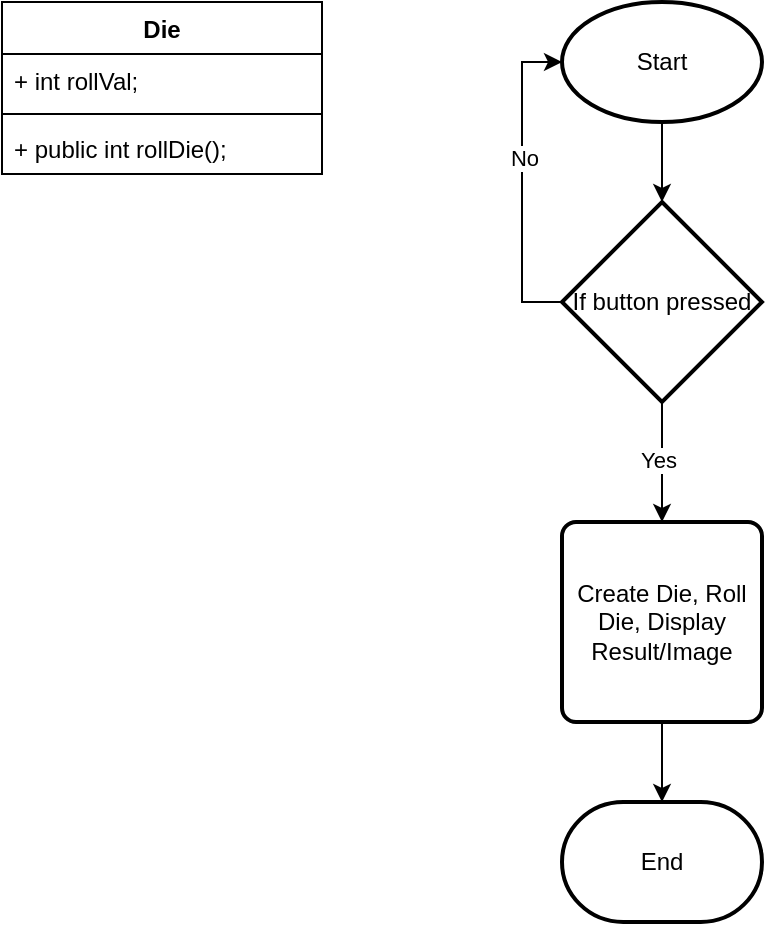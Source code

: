 <mxfile version="22.1.4" type="device">
  <diagram name="Page-1" id="5rSx84_CLCctJg4ml9_R">
    <mxGraphModel dx="1434" dy="790" grid="1" gridSize="10" guides="1" tooltips="1" connect="1" arrows="1" fold="1" page="1" pageScale="1" pageWidth="850" pageHeight="1100" math="0" shadow="0">
      <root>
        <mxCell id="0" />
        <mxCell id="1" parent="0" />
        <mxCell id="BbRsbKk0lHvd4BBJ2xGI-1" value="Start" style="strokeWidth=2;html=1;shape=mxgraph.flowchart.start_1;whiteSpace=wrap;" vertex="1" parent="1">
          <mxGeometry x="370" y="200" width="100" height="60" as="geometry" />
        </mxCell>
        <mxCell id="BbRsbKk0lHvd4BBJ2xGI-5" style="edgeStyle=orthogonalEdgeStyle;rounded=0;orthogonalLoop=1;jettySize=auto;html=1;entryX=0.5;entryY=0;entryDx=0;entryDy=0;" edge="1" parent="1" source="BbRsbKk0lHvd4BBJ2xGI-2" target="BbRsbKk0lHvd4BBJ2xGI-4">
          <mxGeometry relative="1" as="geometry" />
        </mxCell>
        <mxCell id="BbRsbKk0lHvd4BBJ2xGI-6" value="Yes" style="edgeLabel;html=1;align=center;verticalAlign=middle;resizable=0;points=[];" vertex="1" connectable="0" parent="BbRsbKk0lHvd4BBJ2xGI-5">
          <mxGeometry x="-0.033" y="-2" relative="1" as="geometry">
            <mxPoint as="offset" />
          </mxGeometry>
        </mxCell>
        <mxCell id="BbRsbKk0lHvd4BBJ2xGI-2" value="If button pressed" style="strokeWidth=2;html=1;shape=mxgraph.flowchart.decision;whiteSpace=wrap;" vertex="1" parent="1">
          <mxGeometry x="370" y="300" width="100" height="100" as="geometry" />
        </mxCell>
        <mxCell id="BbRsbKk0lHvd4BBJ2xGI-3" style="edgeStyle=orthogonalEdgeStyle;rounded=0;orthogonalLoop=1;jettySize=auto;html=1;entryX=0.5;entryY=0;entryDx=0;entryDy=0;entryPerimeter=0;" edge="1" parent="1" source="BbRsbKk0lHvd4BBJ2xGI-1" target="BbRsbKk0lHvd4BBJ2xGI-2">
          <mxGeometry relative="1" as="geometry" />
        </mxCell>
        <mxCell id="BbRsbKk0lHvd4BBJ2xGI-4" value="Create Die, Roll Die, Display Result/Image" style="rounded=1;whiteSpace=wrap;html=1;absoluteArcSize=1;arcSize=14;strokeWidth=2;" vertex="1" parent="1">
          <mxGeometry x="370" y="460" width="100" height="100" as="geometry" />
        </mxCell>
        <mxCell id="BbRsbKk0lHvd4BBJ2xGI-9" style="edgeStyle=orthogonalEdgeStyle;rounded=0;orthogonalLoop=1;jettySize=auto;html=1;entryX=0;entryY=0.5;entryDx=0;entryDy=0;entryPerimeter=0;" edge="1" parent="1" source="BbRsbKk0lHvd4BBJ2xGI-2" target="BbRsbKk0lHvd4BBJ2xGI-1">
          <mxGeometry relative="1" as="geometry">
            <Array as="points">
              <mxPoint x="350" y="350" />
              <mxPoint x="350" y="230" />
            </Array>
          </mxGeometry>
        </mxCell>
        <mxCell id="BbRsbKk0lHvd4BBJ2xGI-10" value="No" style="edgeLabel;html=1;align=center;verticalAlign=middle;resizable=0;points=[];" vertex="1" connectable="0" parent="BbRsbKk0lHvd4BBJ2xGI-9">
          <mxGeometry x="0.15" y="-1" relative="1" as="geometry">
            <mxPoint as="offset" />
          </mxGeometry>
        </mxCell>
        <mxCell id="BbRsbKk0lHvd4BBJ2xGI-11" value="End" style="strokeWidth=2;html=1;shape=mxgraph.flowchart.terminator;whiteSpace=wrap;" vertex="1" parent="1">
          <mxGeometry x="370" y="600" width="100" height="60" as="geometry" />
        </mxCell>
        <mxCell id="BbRsbKk0lHvd4BBJ2xGI-12" style="edgeStyle=orthogonalEdgeStyle;rounded=0;orthogonalLoop=1;jettySize=auto;html=1;entryX=0.5;entryY=0;entryDx=0;entryDy=0;entryPerimeter=0;" edge="1" parent="1" source="BbRsbKk0lHvd4BBJ2xGI-4" target="BbRsbKk0lHvd4BBJ2xGI-11">
          <mxGeometry relative="1" as="geometry" />
        </mxCell>
        <mxCell id="BbRsbKk0lHvd4BBJ2xGI-13" value="Die" style="swimlane;fontStyle=1;align=center;verticalAlign=top;childLayout=stackLayout;horizontal=1;startSize=26;horizontalStack=0;resizeParent=1;resizeParentMax=0;resizeLast=0;collapsible=1;marginBottom=0;whiteSpace=wrap;html=1;" vertex="1" parent="1">
          <mxGeometry x="90" y="200" width="160" height="86" as="geometry" />
        </mxCell>
        <mxCell id="BbRsbKk0lHvd4BBJ2xGI-14" value="+ int rollVal;" style="text;strokeColor=none;fillColor=none;align=left;verticalAlign=top;spacingLeft=4;spacingRight=4;overflow=hidden;rotatable=0;points=[[0,0.5],[1,0.5]];portConstraint=eastwest;whiteSpace=wrap;html=1;" vertex="1" parent="BbRsbKk0lHvd4BBJ2xGI-13">
          <mxGeometry y="26" width="160" height="26" as="geometry" />
        </mxCell>
        <mxCell id="BbRsbKk0lHvd4BBJ2xGI-15" value="" style="line;strokeWidth=1;fillColor=none;align=left;verticalAlign=middle;spacingTop=-1;spacingLeft=3;spacingRight=3;rotatable=0;labelPosition=right;points=[];portConstraint=eastwest;strokeColor=inherit;" vertex="1" parent="BbRsbKk0lHvd4BBJ2xGI-13">
          <mxGeometry y="52" width="160" height="8" as="geometry" />
        </mxCell>
        <mxCell id="BbRsbKk0lHvd4BBJ2xGI-16" value="+ public int rollDie();" style="text;strokeColor=none;fillColor=none;align=left;verticalAlign=top;spacingLeft=4;spacingRight=4;overflow=hidden;rotatable=0;points=[[0,0.5],[1,0.5]];portConstraint=eastwest;whiteSpace=wrap;html=1;" vertex="1" parent="BbRsbKk0lHvd4BBJ2xGI-13">
          <mxGeometry y="60" width="160" height="26" as="geometry" />
        </mxCell>
      </root>
    </mxGraphModel>
  </diagram>
</mxfile>
